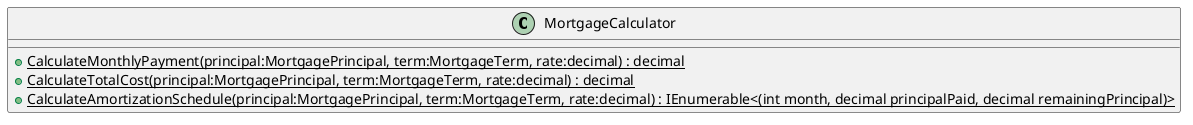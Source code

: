 @startuml
class MortgageCalculator {
    + {static} CalculateMonthlyPayment(principal:MortgagePrincipal, term:MortgageTerm, rate:decimal) : decimal
    + {static} CalculateTotalCost(principal:MortgagePrincipal, term:MortgageTerm, rate:decimal) : decimal
    + {static} CalculateAmortizationSchedule(principal:MortgagePrincipal, term:MortgageTerm, rate:decimal) : IEnumerable<(int month, decimal principalPaid, decimal remainingPrincipal)>
}
@enduml
